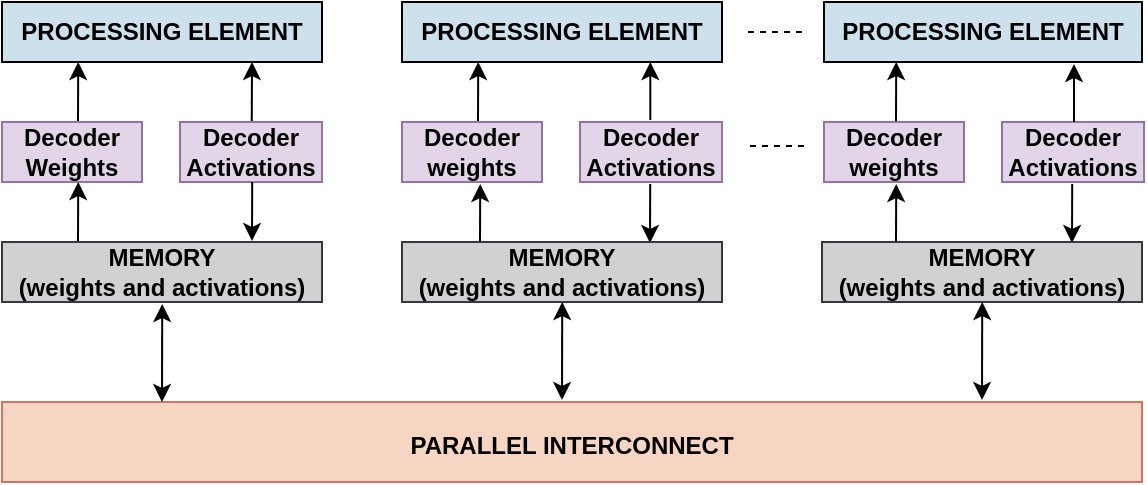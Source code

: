 <mxfile version="28.2.5">
  <diagram name="Page-1" id="WwWCU1mMd6vzGCUQ_W4N">
    <mxGraphModel dx="496" dy="284" grid="1" gridSize="10" guides="1" tooltips="1" connect="1" arrows="1" fold="1" page="1" pageScale="1" pageWidth="850" pageHeight="1100" math="0" shadow="0">
      <root>
        <mxCell id="0" />
        <mxCell id="1" parent="0" />
        <mxCell id="LIOro2nzg90wckjojLs--3" value="" style="endArrow=none;dashed=1;html=1;rounded=0;entryX=1;entryY=0.5;entryDx=0;entryDy=0;" edge="1" parent="1">
          <mxGeometry width="50" height="50" relative="1" as="geometry">
            <mxPoint x="600" y="215" as="sourcePoint" />
            <mxPoint x="570" y="215" as="targetPoint" />
            <Array as="points">
              <mxPoint x="591" y="215" />
            </Array>
          </mxGeometry>
        </mxCell>
        <mxCell id="LIOro2nzg90wckjojLs--4" value="&lt;b&gt;PROCESSING ELEMENT&lt;/b&gt;" style="whiteSpace=wrap;html=1;fillColor=light-dark(#cde1ec, #ededed);" vertex="1" parent="1">
          <mxGeometry x="611" y="200" width="159" height="30" as="geometry" />
        </mxCell>
        <mxCell id="LIOro2nzg90wckjojLs--5" value="&lt;b&gt;PROCESSING ELEMENT&lt;/b&gt;" style="whiteSpace=wrap;html=1;fillColor=light-dark(#cde1ec, #ededed);" vertex="1" parent="1">
          <mxGeometry x="400" y="200" width="160" height="30" as="geometry" />
        </mxCell>
        <mxCell id="LIOro2nzg90wckjojLs--9" value="&lt;b&gt;PROCESSING ELEMENT&lt;/b&gt;" style="whiteSpace=wrap;html=1;fillColor=light-dark(#cde1ec, #ededed);" vertex="1" parent="1">
          <mxGeometry x="200" y="200" width="160" height="30" as="geometry" />
        </mxCell>
        <mxCell id="LIOro2nzg90wckjojLs--10" value="&lt;b&gt;Decoder&lt;/b&gt;&lt;div&gt;&lt;b&gt;Weights&lt;/b&gt;&lt;/div&gt;" style="whiteSpace=wrap;html=1;fillColor=#e1d5e7;strokeColor=#9673a6;" vertex="1" parent="1">
          <mxGeometry x="200" y="260" width="70" height="30" as="geometry" />
        </mxCell>
        <mxCell id="LIOro2nzg90wckjojLs--11" value="&lt;b style=&quot;&quot;&gt;&lt;font&gt;Decoder Activations&lt;/font&gt;&lt;/b&gt;" style="whiteSpace=wrap;html=1;fillColor=#e1d5e7;strokeColor=#9673a6;" vertex="1" parent="1">
          <mxGeometry x="289" y="260" width="71" height="30" as="geometry" />
        </mxCell>
        <mxCell id="LIOro2nzg90wckjojLs--12" value="&lt;b&gt;Decoder&lt;/b&gt;&lt;div&gt;&lt;b&gt;weights&lt;/b&gt;&lt;/div&gt;" style="whiteSpace=wrap;html=1;fillColor=#e1d5e7;strokeColor=#9673a6;" vertex="1" parent="1">
          <mxGeometry x="400" y="260" width="70" height="30" as="geometry" />
        </mxCell>
        <mxCell id="LIOro2nzg90wckjojLs--13" value="&lt;b style=&quot;&quot;&gt;&lt;font&gt;Decoder Activations&lt;/font&gt;&lt;/b&gt;" style="whiteSpace=wrap;html=1;fillColor=#e1d5e7;strokeColor=#9673a6;" vertex="1" parent="1">
          <mxGeometry x="489" y="260" width="71" height="30" as="geometry" />
        </mxCell>
        <mxCell id="LIOro2nzg90wckjojLs--14" value="&lt;b&gt;Decoder&lt;/b&gt;&lt;div&gt;&lt;b&gt;weights&lt;/b&gt;&lt;/div&gt;" style="whiteSpace=wrap;html=1;fillColor=#e1d5e7;strokeColor=#9673a6;" vertex="1" parent="1">
          <mxGeometry x="611" y="260" width="70" height="30" as="geometry" />
        </mxCell>
        <mxCell id="LIOro2nzg90wckjojLs--15" value="&lt;b style=&quot;&quot;&gt;&lt;font&gt;Decoder Activations&lt;/font&gt;&lt;/b&gt;" style="whiteSpace=wrap;html=1;fillColor=#e1d5e7;strokeColor=#9673a6;" vertex="1" parent="1">
          <mxGeometry x="700" y="260" width="71" height="30" as="geometry" />
        </mxCell>
        <mxCell id="LIOro2nzg90wckjojLs--16" value="" style="endArrow=none;dashed=1;html=1;rounded=0;entryX=1;entryY=0.5;entryDx=0;entryDy=0;" edge="1" parent="1">
          <mxGeometry width="50" height="50" relative="1" as="geometry">
            <mxPoint x="601" y="272" as="sourcePoint" />
            <mxPoint x="571" y="272" as="targetPoint" />
            <Array as="points">
              <mxPoint x="592" y="272" />
            </Array>
          </mxGeometry>
        </mxCell>
        <mxCell id="LIOro2nzg90wckjojLs--17" value="" style="endArrow=classic;startArrow=none;html=1;rounded=0;entryX=0.75;entryY=1;entryDx=0;entryDy=0;exitX=0.435;exitY=-0.017;exitDx=0;exitDy=0;exitPerimeter=0;startFill=0;" edge="1" parent="1">
          <mxGeometry width="50" height="50" relative="1" as="geometry">
            <mxPoint x="324.885" y="259.49" as="sourcePoint" />
            <mxPoint x="325" y="230" as="targetPoint" />
          </mxGeometry>
        </mxCell>
        <mxCell id="LIOro2nzg90wckjojLs--18" value="" style="endArrow=classic;startArrow=none;html=1;rounded=0;entryX=0.75;entryY=1;entryDx=0;entryDy=0;exitX=0.435;exitY=-0.017;exitDx=0;exitDy=0;exitPerimeter=0;startFill=0;" edge="1" parent="1">
          <mxGeometry width="50" height="50" relative="1" as="geometry">
            <mxPoint x="524.16" y="259" as="sourcePoint" />
            <mxPoint x="524.16" y="230" as="targetPoint" />
          </mxGeometry>
        </mxCell>
        <mxCell id="LIOro2nzg90wckjojLs--19" value="" style="endArrow=classic;startArrow=none;html=1;rounded=0;entryX=0.75;entryY=1;entryDx=0;entryDy=0;exitX=0.435;exitY=-0.017;exitDx=0;exitDy=0;exitPerimeter=0;startFill=0;" edge="1" parent="1">
          <mxGeometry width="50" height="50" relative="1" as="geometry">
            <mxPoint x="736" y="260" as="sourcePoint" />
            <mxPoint x="736" y="231" as="targetPoint" />
          </mxGeometry>
        </mxCell>
        <mxCell id="LIOro2nzg90wckjojLs--23" value="" style="endArrow=classic;startArrow=none;html=1;rounded=0;entryX=0.75;entryY=1;entryDx=0;entryDy=0;exitX=0.435;exitY=-0.017;exitDx=0;exitDy=0;exitPerimeter=0;startFill=0;" edge="1" parent="1">
          <mxGeometry width="50" height="50" relative="1" as="geometry">
            <mxPoint x="238" y="259.49" as="sourcePoint" />
            <mxPoint x="238.115" y="230" as="targetPoint" />
          </mxGeometry>
        </mxCell>
        <mxCell id="LIOro2nzg90wckjojLs--24" value="" style="endArrow=classic;startArrow=none;html=1;rounded=0;entryX=0.75;entryY=1;entryDx=0;entryDy=0;exitX=0.435;exitY=-0.017;exitDx=0;exitDy=0;exitPerimeter=0;startFill=0;" edge="1" parent="1">
          <mxGeometry width="50" height="50" relative="1" as="geometry">
            <mxPoint x="438" y="259.49" as="sourcePoint" />
            <mxPoint x="438.115" y="230" as="targetPoint" />
          </mxGeometry>
        </mxCell>
        <mxCell id="LIOro2nzg90wckjojLs--25" value="" style="endArrow=classic;startArrow=none;html=1;rounded=0;entryX=0.75;entryY=1;entryDx=0;entryDy=0;exitX=0.435;exitY=-0.017;exitDx=0;exitDy=0;exitPerimeter=0;startFill=0;" edge="1" parent="1">
          <mxGeometry width="50" height="50" relative="1" as="geometry">
            <mxPoint x="647" y="259.49" as="sourcePoint" />
            <mxPoint x="647.115" y="230" as="targetPoint" />
          </mxGeometry>
        </mxCell>
        <mxCell id="LIOro2nzg90wckjojLs--26" value="" style="endArrow=classic;startArrow=none;html=1;rounded=0;entryX=0.75;entryY=1;entryDx=0;entryDy=0;exitX=0.435;exitY=-0.017;exitDx=0;exitDy=0;exitPerimeter=0;startFill=0;" edge="1" parent="1">
          <mxGeometry width="50" height="50" relative="1" as="geometry">
            <mxPoint x="325.115" y="290" as="sourcePoint" />
            <mxPoint x="325" y="319.49" as="targetPoint" />
          </mxGeometry>
        </mxCell>
        <mxCell id="LIOro2nzg90wckjojLs--27" value="" style="endArrow=classic;startArrow=none;html=1;rounded=0;entryX=0.75;entryY=1;entryDx=0;entryDy=0;exitX=0.435;exitY=-0.017;exitDx=0;exitDy=0;exitPerimeter=0;startFill=0;" edge="1" parent="1">
          <mxGeometry width="50" height="50" relative="1" as="geometry">
            <mxPoint x="524.115" y="291" as="sourcePoint" />
            <mxPoint x="524" y="320.49" as="targetPoint" />
          </mxGeometry>
        </mxCell>
        <mxCell id="LIOro2nzg90wckjojLs--28" value="" style="endArrow=classic;startArrow=none;html=1;rounded=0;entryX=0.75;entryY=1;entryDx=0;entryDy=0;exitX=0.435;exitY=-0.017;exitDx=0;exitDy=0;exitPerimeter=0;startFill=0;" edge="1" parent="1">
          <mxGeometry width="50" height="50" relative="1" as="geometry">
            <mxPoint x="735.115" y="291" as="sourcePoint" />
            <mxPoint x="735" y="320.49" as="targetPoint" />
          </mxGeometry>
        </mxCell>
        <mxCell id="LIOro2nzg90wckjojLs--30" value="" style="endArrow=classic;startArrow=none;html=1;rounded=0;entryX=0.75;entryY=1;entryDx=0;entryDy=0;exitX=0.435;exitY=-0.017;exitDx=0;exitDy=0;exitPerimeter=0;startFill=0;" edge="1" parent="1">
          <mxGeometry width="50" height="50" relative="1" as="geometry">
            <mxPoint x="238" y="319.49" as="sourcePoint" />
            <mxPoint x="238.115" y="290" as="targetPoint" />
          </mxGeometry>
        </mxCell>
        <mxCell id="LIOro2nzg90wckjojLs--31" value="" style="endArrow=classic;startArrow=none;html=1;rounded=0;entryX=0.75;entryY=1;entryDx=0;entryDy=0;exitX=0.435;exitY=-0.017;exitDx=0;exitDy=0;exitPerimeter=0;startFill=0;" edge="1" parent="1">
          <mxGeometry width="50" height="50" relative="1" as="geometry">
            <mxPoint x="439" y="320.49" as="sourcePoint" />
            <mxPoint x="439.115" y="291" as="targetPoint" />
          </mxGeometry>
        </mxCell>
        <mxCell id="LIOro2nzg90wckjojLs--32" value="" style="endArrow=classic;startArrow=none;html=1;rounded=0;entryX=0.75;entryY=1;entryDx=0;entryDy=0;exitX=0.435;exitY=-0.017;exitDx=0;exitDy=0;exitPerimeter=0;startFill=0;" edge="1" parent="1">
          <mxGeometry width="50" height="50" relative="1" as="geometry">
            <mxPoint x="647" y="320.49" as="sourcePoint" />
            <mxPoint x="647.115" y="291" as="targetPoint" />
          </mxGeometry>
        </mxCell>
        <mxCell id="LIOro2nzg90wckjojLs--33" value="&lt;span style=&quot;font-size: 12px;&quot;&gt;&lt;b&gt;PARALLEL INTERCONNECT&lt;/b&gt;&lt;/span&gt;" style="rounded=0;whiteSpace=wrap;html=1;fillColor=#F6D6C2;strokeColor=#D47264;fontSize=15;" vertex="1" parent="1">
          <mxGeometry x="200" y="400" width="570" height="40" as="geometry" />
        </mxCell>
        <mxCell id="LIOro2nzg90wckjojLs--34" value="&lt;b&gt;MEMORY&lt;/b&gt;&lt;div&gt;&lt;b&gt;(weights and activations)&lt;/b&gt;&lt;/div&gt;" style="whiteSpace=wrap;html=1;fillColor=light-dark(#d1d1d1, #202020);strokeColor=#36393d;" vertex="1" parent="1">
          <mxGeometry x="200" y="320" width="160" height="30" as="geometry" />
        </mxCell>
        <mxCell id="LIOro2nzg90wckjojLs--35" value="&lt;b&gt;MEMORY&lt;/b&gt;&lt;div&gt;&lt;b&gt;(weights and activations)&lt;/b&gt;&lt;/div&gt;" style="whiteSpace=wrap;html=1;fillColor=light-dark(#d1d1d1, #202020);strokeColor=#36393d;" vertex="1" parent="1">
          <mxGeometry x="400" y="320" width="160" height="30" as="geometry" />
        </mxCell>
        <mxCell id="LIOro2nzg90wckjojLs--36" value="&lt;b&gt;MEMORY&lt;/b&gt;&lt;div&gt;&lt;b&gt;(weights and activations)&lt;/b&gt;&lt;/div&gt;" style="whiteSpace=wrap;html=1;fillColor=light-dark(#d1d1d1, #202020);strokeColor=#36393d;" vertex="1" parent="1">
          <mxGeometry x="610" y="320" width="160" height="30" as="geometry" />
        </mxCell>
        <mxCell id="LIOro2nzg90wckjojLs--38" value="" style="endArrow=classic;startArrow=classic;html=1;rounded=0;entryX=0.75;entryY=1;entryDx=0;entryDy=0;startFill=1;" edge="1" parent="1">
          <mxGeometry width="50" height="50" relative="1" as="geometry">
            <mxPoint x="280" y="400" as="sourcePoint" />
            <mxPoint x="280.115" y="351" as="targetPoint" />
          </mxGeometry>
        </mxCell>
        <mxCell id="LIOro2nzg90wckjojLs--39" value="" style="endArrow=classic;startArrow=classic;html=1;rounded=0;entryX=0.75;entryY=1;entryDx=0;entryDy=0;startFill=1;" edge="1" parent="1">
          <mxGeometry width="50" height="50" relative="1" as="geometry">
            <mxPoint x="480" y="399" as="sourcePoint" />
            <mxPoint x="480.115" y="350" as="targetPoint" />
          </mxGeometry>
        </mxCell>
        <mxCell id="LIOro2nzg90wckjojLs--40" value="" style="endArrow=classic;startArrow=classic;html=1;rounded=0;entryX=0.75;entryY=1;entryDx=0;entryDy=0;startFill=1;" edge="1" parent="1">
          <mxGeometry width="50" height="50" relative="1" as="geometry">
            <mxPoint x="690" y="399" as="sourcePoint" />
            <mxPoint x="690.115" y="350" as="targetPoint" />
          </mxGeometry>
        </mxCell>
      </root>
    </mxGraphModel>
  </diagram>
</mxfile>
